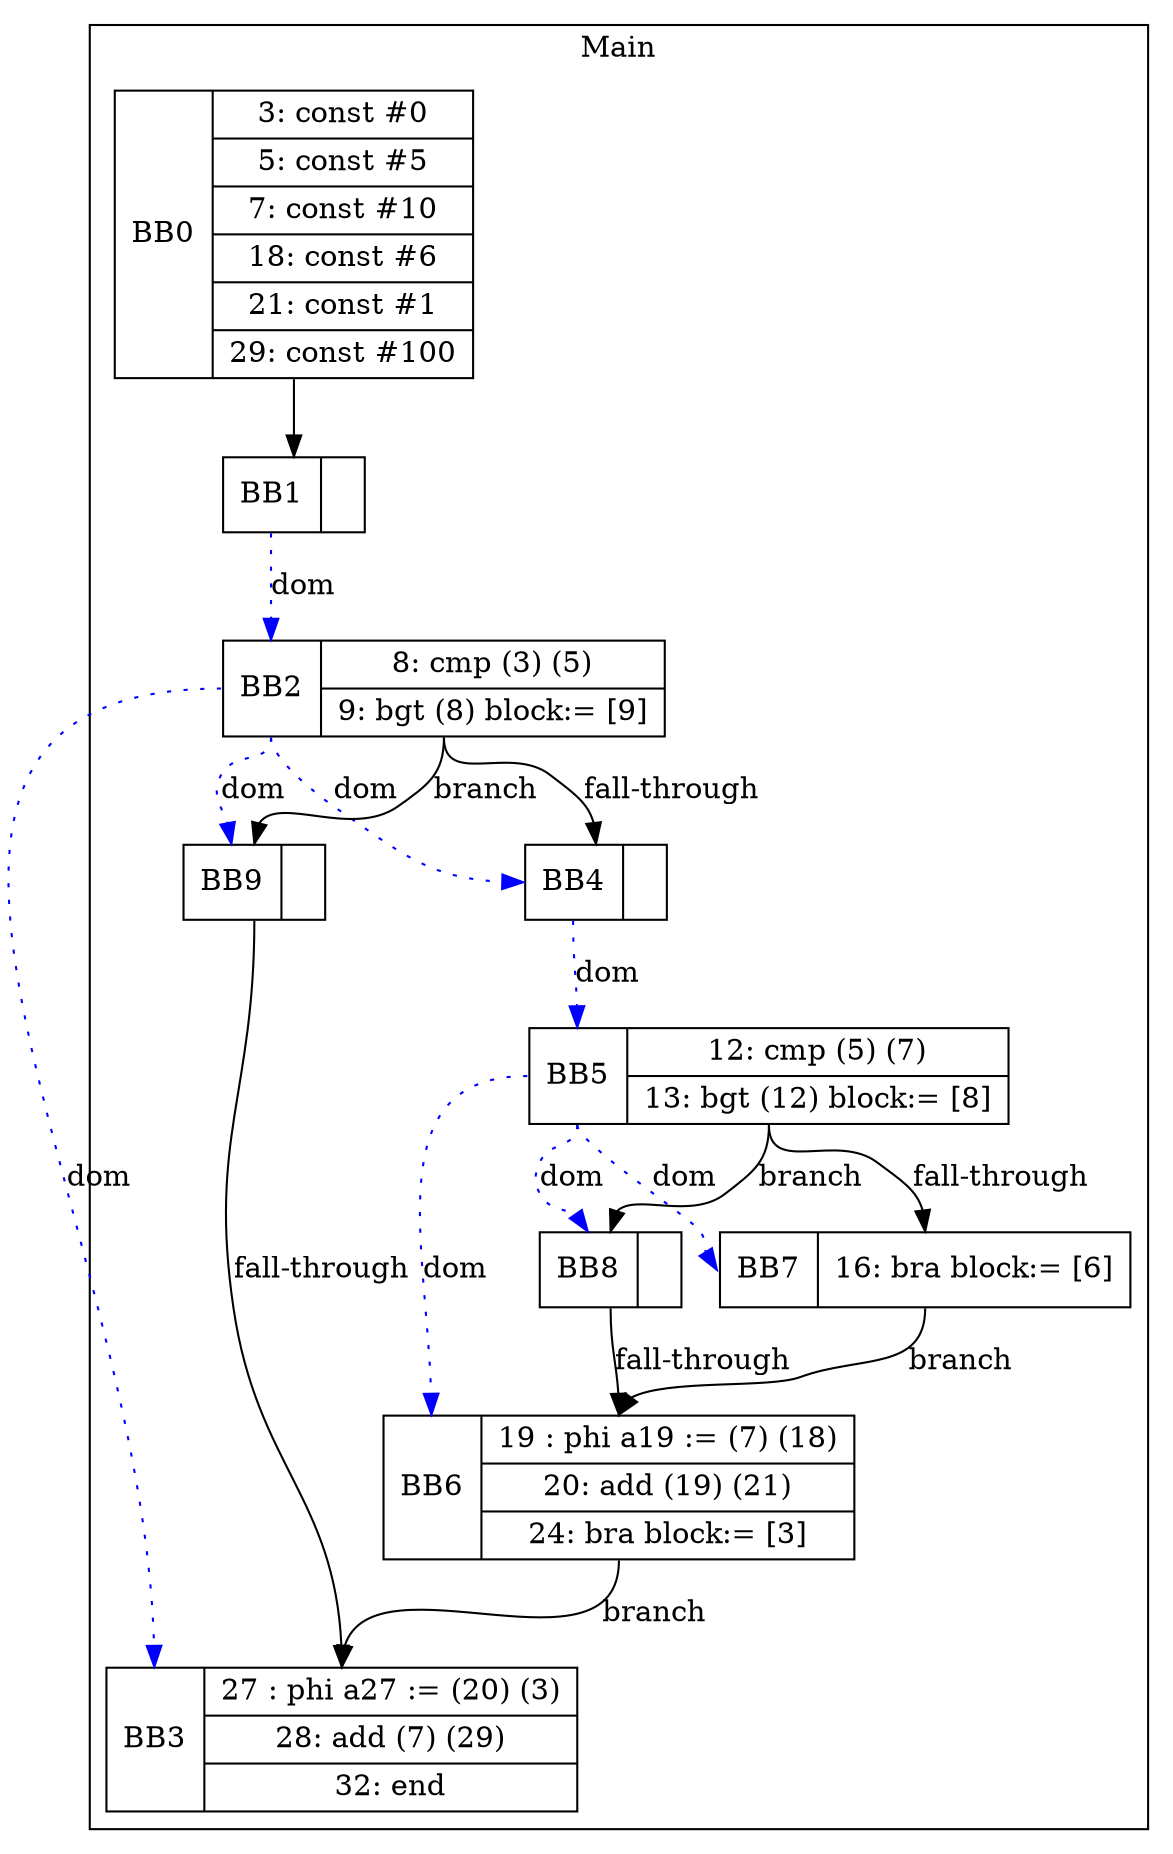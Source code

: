 digraph G {
node [shape=record];
subgraph cluster_main{
label = "Main";
BB0 [shape=record, label="<b>BB0|{3: const #0|5: const #5|7: const #10|18: const #6|21: const #1|29: const #100}"];
BB1 [shape=record, label="<b>BB1|}"];
BB2 [shape=record, label="<b>BB2|{8: cmp (3) (5)|9: bgt (8) block:= [9]}"];
BB3 [shape=record, label="<b>BB3|{27 : phi a27 := (20) (3)|28: add (7) (29)|32: end}"];
BB4 [shape=record, label="<b>BB4|}"];
BB5 [shape=record, label="<b>BB5|{12: cmp (5) (7)|13: bgt (12) block:= [8]}"];
BB6 [shape=record, label="<b>BB6|{19 : phi a19 := (7) (18)|20: add (19) (21)|24: bra block:= [3]}"];
BB7 [shape=record, label="<b>BB7|{16: bra block:= [6]}"];
BB8 [shape=record, label="<b>BB8|}"];
BB9 [shape=record, label="<b>BB9|}"];
}
BB0:s -> BB1:n ;
BB2:b -> BB4:b [color=blue, style=dotted, label="dom"];
BB1:b -> BB2:b [color=blue, style=dotted, label="dom"];
BB5:b -> BB8:b [color=blue, style=dotted, label="dom"];
BB5:b -> BB7:b [color=blue, style=dotted, label="dom"];
BB2:b -> BB3:b [color=blue, style=dotted, label="dom"];
BB2:b -> BB9:b [color=blue, style=dotted, label="dom"];
BB4:b -> BB5:b [color=blue, style=dotted, label="dom"];
BB5:b -> BB6:b [color=blue, style=dotted, label="dom"];
BB2:s -> BB9:n [label="branch"];
BB6:s -> BB3:n [label="branch"];
BB7:s -> BB6:n [label="branch"];
BB5:s -> BB8:n [label="branch"];
BB2:s -> BB4:n [label="fall-through"];
BB5:s -> BB7:n [label="fall-through"];
BB9:s -> BB3:n [label="fall-through"];
BB8:s -> BB6:n [label="fall-through"];
}
